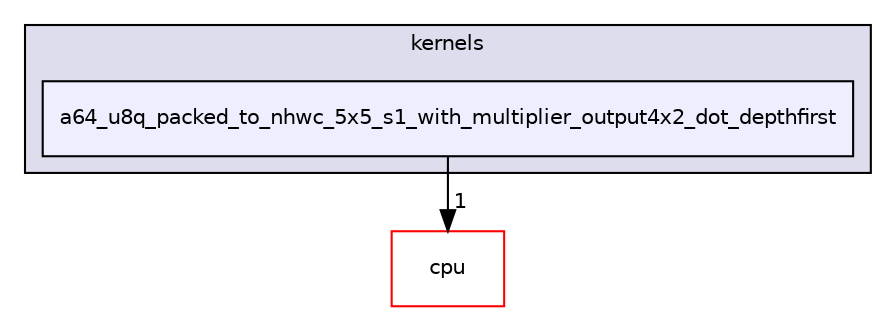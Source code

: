 digraph "src/core/NEON/kernels/arm_conv/depthwise/kernels/a64_u8q_packed_to_nhwc_5x5_s1_with_multiplier_output4x2_dot_depthfirst" {
  compound=true
  node [ fontsize="10", fontname="Helvetica"];
  edge [ labelfontsize="10", labelfontname="Helvetica"];
  subgraph clusterdir_032f7aa13c62ebf44c0c8538051c1ee7 {
    graph [ bgcolor="#ddddee", pencolor="black", label="kernels" fontname="Helvetica", fontsize="10", URL="dir_032f7aa13c62ebf44c0c8538051c1ee7.xhtml"]
  dir_695cfc63e2d0ef759192eca1f2428ecd [shape=box, label="a64_u8q_packed_to_nhwc_5x5_s1_with_multiplier_output4x2_dot_depthfirst", style="filled", fillcolor="#eeeeff", pencolor="black", URL="dir_695cfc63e2d0ef759192eca1f2428ecd.xhtml"];
  }
  dir_2c61f424fd391396db977702a2beee9a [shape=box label="cpu" fillcolor="white" style="filled" color="red" URL="dir_2c61f424fd391396db977702a2beee9a.xhtml"];
  dir_695cfc63e2d0ef759192eca1f2428ecd->dir_2c61f424fd391396db977702a2beee9a [headlabel="1", labeldistance=1.5 headhref="dir_000127_000373.xhtml"];
}

